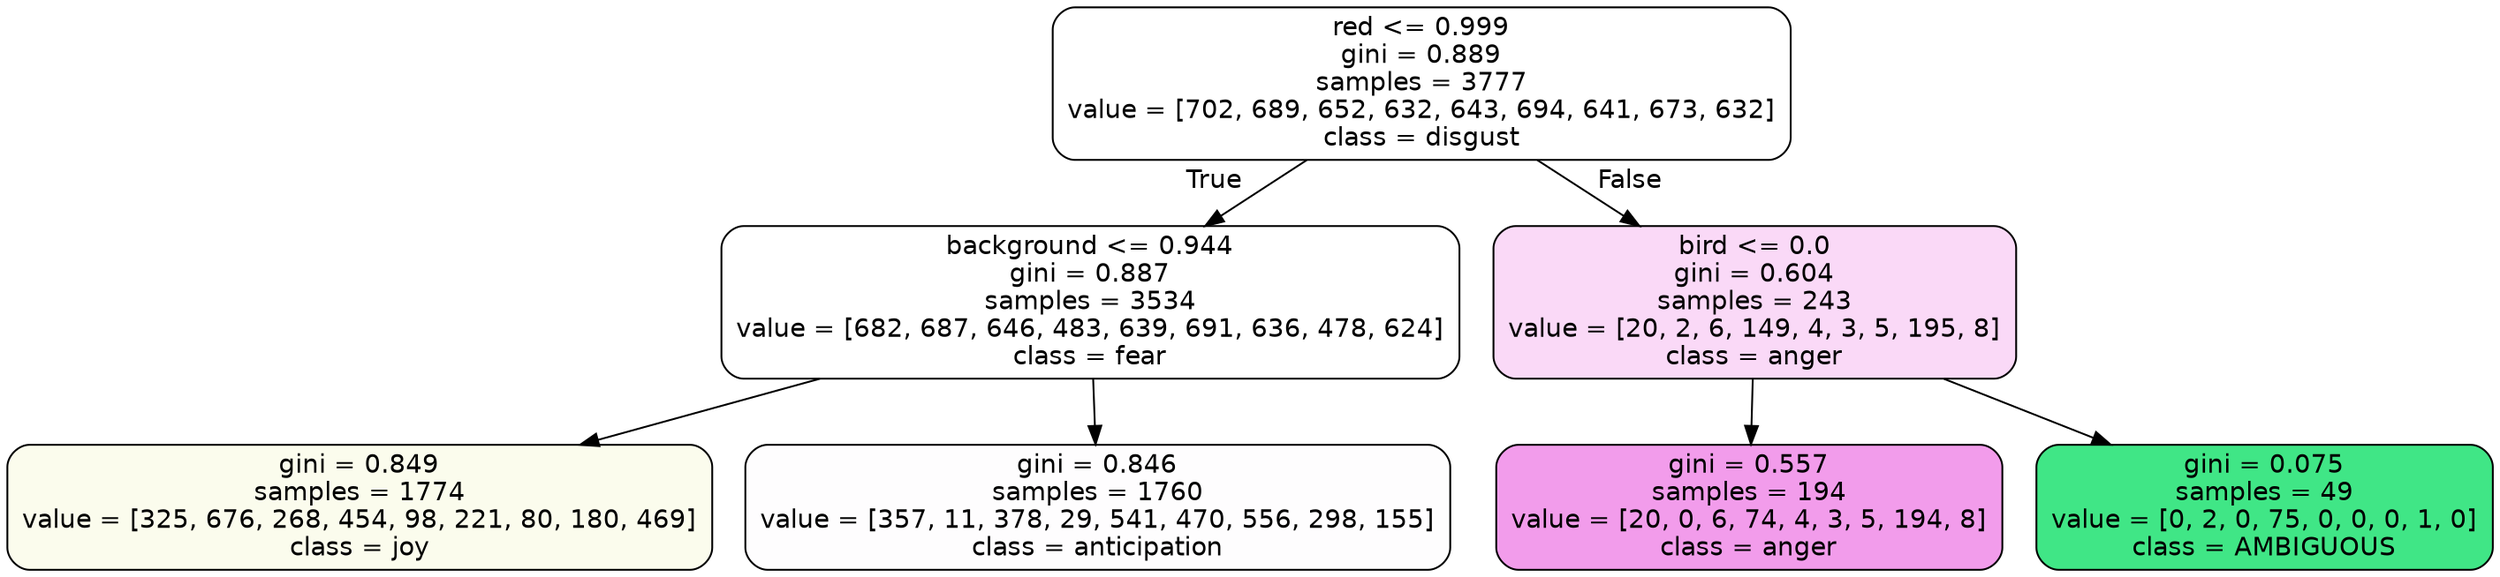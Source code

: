 digraph Tree {
node [shape=box, style="filled, rounded", color="black", fontname=helvetica] ;
edge [fontname=helvetica] ;
0 [label="red <= 0.999\ngini = 0.889\nsamples = 3777\nvalue = [702, 689, 652, 632, 643, 694, 641, 673, 632]\nclass = disgust", fillcolor="#e5813900"] ;
1 [label="background <= 0.944\ngini = 0.887\nsamples = 3534\nvalue = [682, 687, 646, 483, 639, 691, 636, 478, 624]\nclass = fear", fillcolor="#3964e500"] ;
0 -> 1 [labeldistance=2.5, labelangle=45, headlabel="True"] ;
2 [label="gini = 0.849\nsamples = 1774\nvalue = [325, 676, 268, 454, 98, 221, 80, 180, 469]\nclass = joy", fillcolor="#d7e53917"] ;
1 -> 2 ;
3 [label="gini = 0.846\nsamples = 1760\nvalue = [357, 11, 378, 29, 541, 470, 556, 298, 155]\nclass = anticipation", fillcolor="#8139e502"] ;
1 -> 3 ;
4 [label="bird <= 0.0\ngini = 0.604\nsamples = 243\nvalue = [20, 2, 6, 149, 4, 3, 5, 195, 8]\nclass = anger", fillcolor="#e539d730"] ;
0 -> 4 [labeldistance=2.5, labelangle=-45, headlabel="False"] ;
5 [label="gini = 0.557\nsamples = 194\nvalue = [20, 0, 6, 74, 4, 3, 5, 194, 8]\nclass = anger", fillcolor="#e539d77f"] ;
4 -> 5 ;
6 [label="gini = 0.075\nsamples = 49\nvalue = [0, 2, 0, 75, 0, 0, 0, 1, 0]\nclass = AMBIGUOUS", fillcolor="#39e581f5"] ;
4 -> 6 ;
}